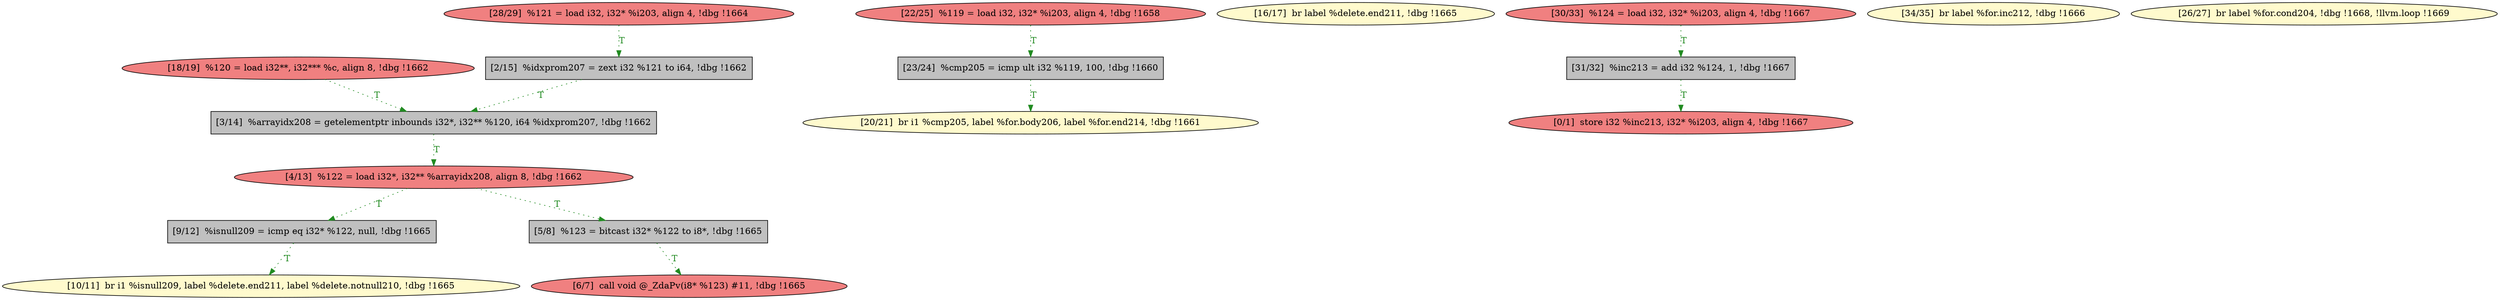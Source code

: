 
digraph G {


node6288 [fillcolor=lightcoral,label="[18/19]  %120 = load i32**, i32*** %c, align 8, !dbg !1662",shape=ellipse,style=filled ]
node6287 [fillcolor=lemonchiffon,label="[10/11]  br i1 %isnull209, label %delete.end211, label %delete.notnull210, !dbg !1665",shape=ellipse,style=filled ]
node6276 [fillcolor=grey,label="[3/14]  %arrayidx208 = getelementptr inbounds i32*, i32** %120, i64 %idxprom207, !dbg !1662",shape=rectangle,style=filled ]
node6275 [fillcolor=grey,label="[9/12]  %isnull209 = icmp eq i32* %122, null, !dbg !1665",shape=rectangle,style=filled ]
node6271 [fillcolor=grey,label="[2/15]  %idxprom207 = zext i32 %121 to i64, !dbg !1662",shape=rectangle,style=filled ]
node6279 [fillcolor=lemonchiffon,label="[20/21]  br i1 %cmp205, label %for.body206, label %for.end214, !dbg !1661",shape=ellipse,style=filled ]
node6282 [fillcolor=lightcoral,label="[28/29]  %121 = load i32, i32* %i203, align 4, !dbg !1664",shape=ellipse,style=filled ]
node6273 [fillcolor=lightcoral,label="[4/13]  %122 = load i32*, i32** %arrayidx208, align 8, !dbg !1662",shape=ellipse,style=filled ]
node6272 [fillcolor=lemonchiffon,label="[16/17]  br label %delete.end211, !dbg !1665",shape=ellipse,style=filled ]
node6277 [fillcolor=lightcoral,label="[6/7]  call void @_ZdaPv(i8* %123) #11, !dbg !1665",shape=ellipse,style=filled ]
node6278 [fillcolor=lightcoral,label="[0/1]  store i32 %inc213, i32* %i203, align 4, !dbg !1667",shape=ellipse,style=filled ]
node6280 [fillcolor=grey,label="[31/32]  %inc213 = add i32 %124, 1, !dbg !1667",shape=rectangle,style=filled ]
node6281 [fillcolor=lemonchiffon,label="[34/35]  br label %for.inc212, !dbg !1666",shape=ellipse,style=filled ]
node6285 [fillcolor=grey,label="[5/8]  %123 = bitcast i32* %122 to i8*, !dbg !1665",shape=rectangle,style=filled ]
node6283 [fillcolor=lightcoral,label="[30/33]  %124 = load i32, i32* %i203, align 4, !dbg !1667",shape=ellipse,style=filled ]
node6284 [fillcolor=lemonchiffon,label="[26/27]  br label %for.cond204, !dbg !1668, !llvm.loop !1669",shape=ellipse,style=filled ]
node6274 [fillcolor=lightcoral,label="[22/25]  %119 = load i32, i32* %i203, align 4, !dbg !1658",shape=ellipse,style=filled ]
node6286 [fillcolor=grey,label="[23/24]  %cmp205 = icmp ult i32 %119, 100, !dbg !1660",shape=rectangle,style=filled ]

node6274->node6286 [style=dotted,color=forestgreen,label="T",fontcolor=forestgreen ]
node6276->node6273 [style=dotted,color=forestgreen,label="T",fontcolor=forestgreen ]
node6280->node6278 [style=dotted,color=forestgreen,label="T",fontcolor=forestgreen ]
node6273->node6285 [style=dotted,color=forestgreen,label="T",fontcolor=forestgreen ]
node6273->node6275 [style=dotted,color=forestgreen,label="T",fontcolor=forestgreen ]
node6286->node6279 [style=dotted,color=forestgreen,label="T",fontcolor=forestgreen ]
node6283->node6280 [style=dotted,color=forestgreen,label="T",fontcolor=forestgreen ]
node6288->node6276 [style=dotted,color=forestgreen,label="T",fontcolor=forestgreen ]
node6282->node6271 [style=dotted,color=forestgreen,label="T",fontcolor=forestgreen ]
node6271->node6276 [style=dotted,color=forestgreen,label="T",fontcolor=forestgreen ]
node6285->node6277 [style=dotted,color=forestgreen,label="T",fontcolor=forestgreen ]
node6275->node6287 [style=dotted,color=forestgreen,label="T",fontcolor=forestgreen ]


}
